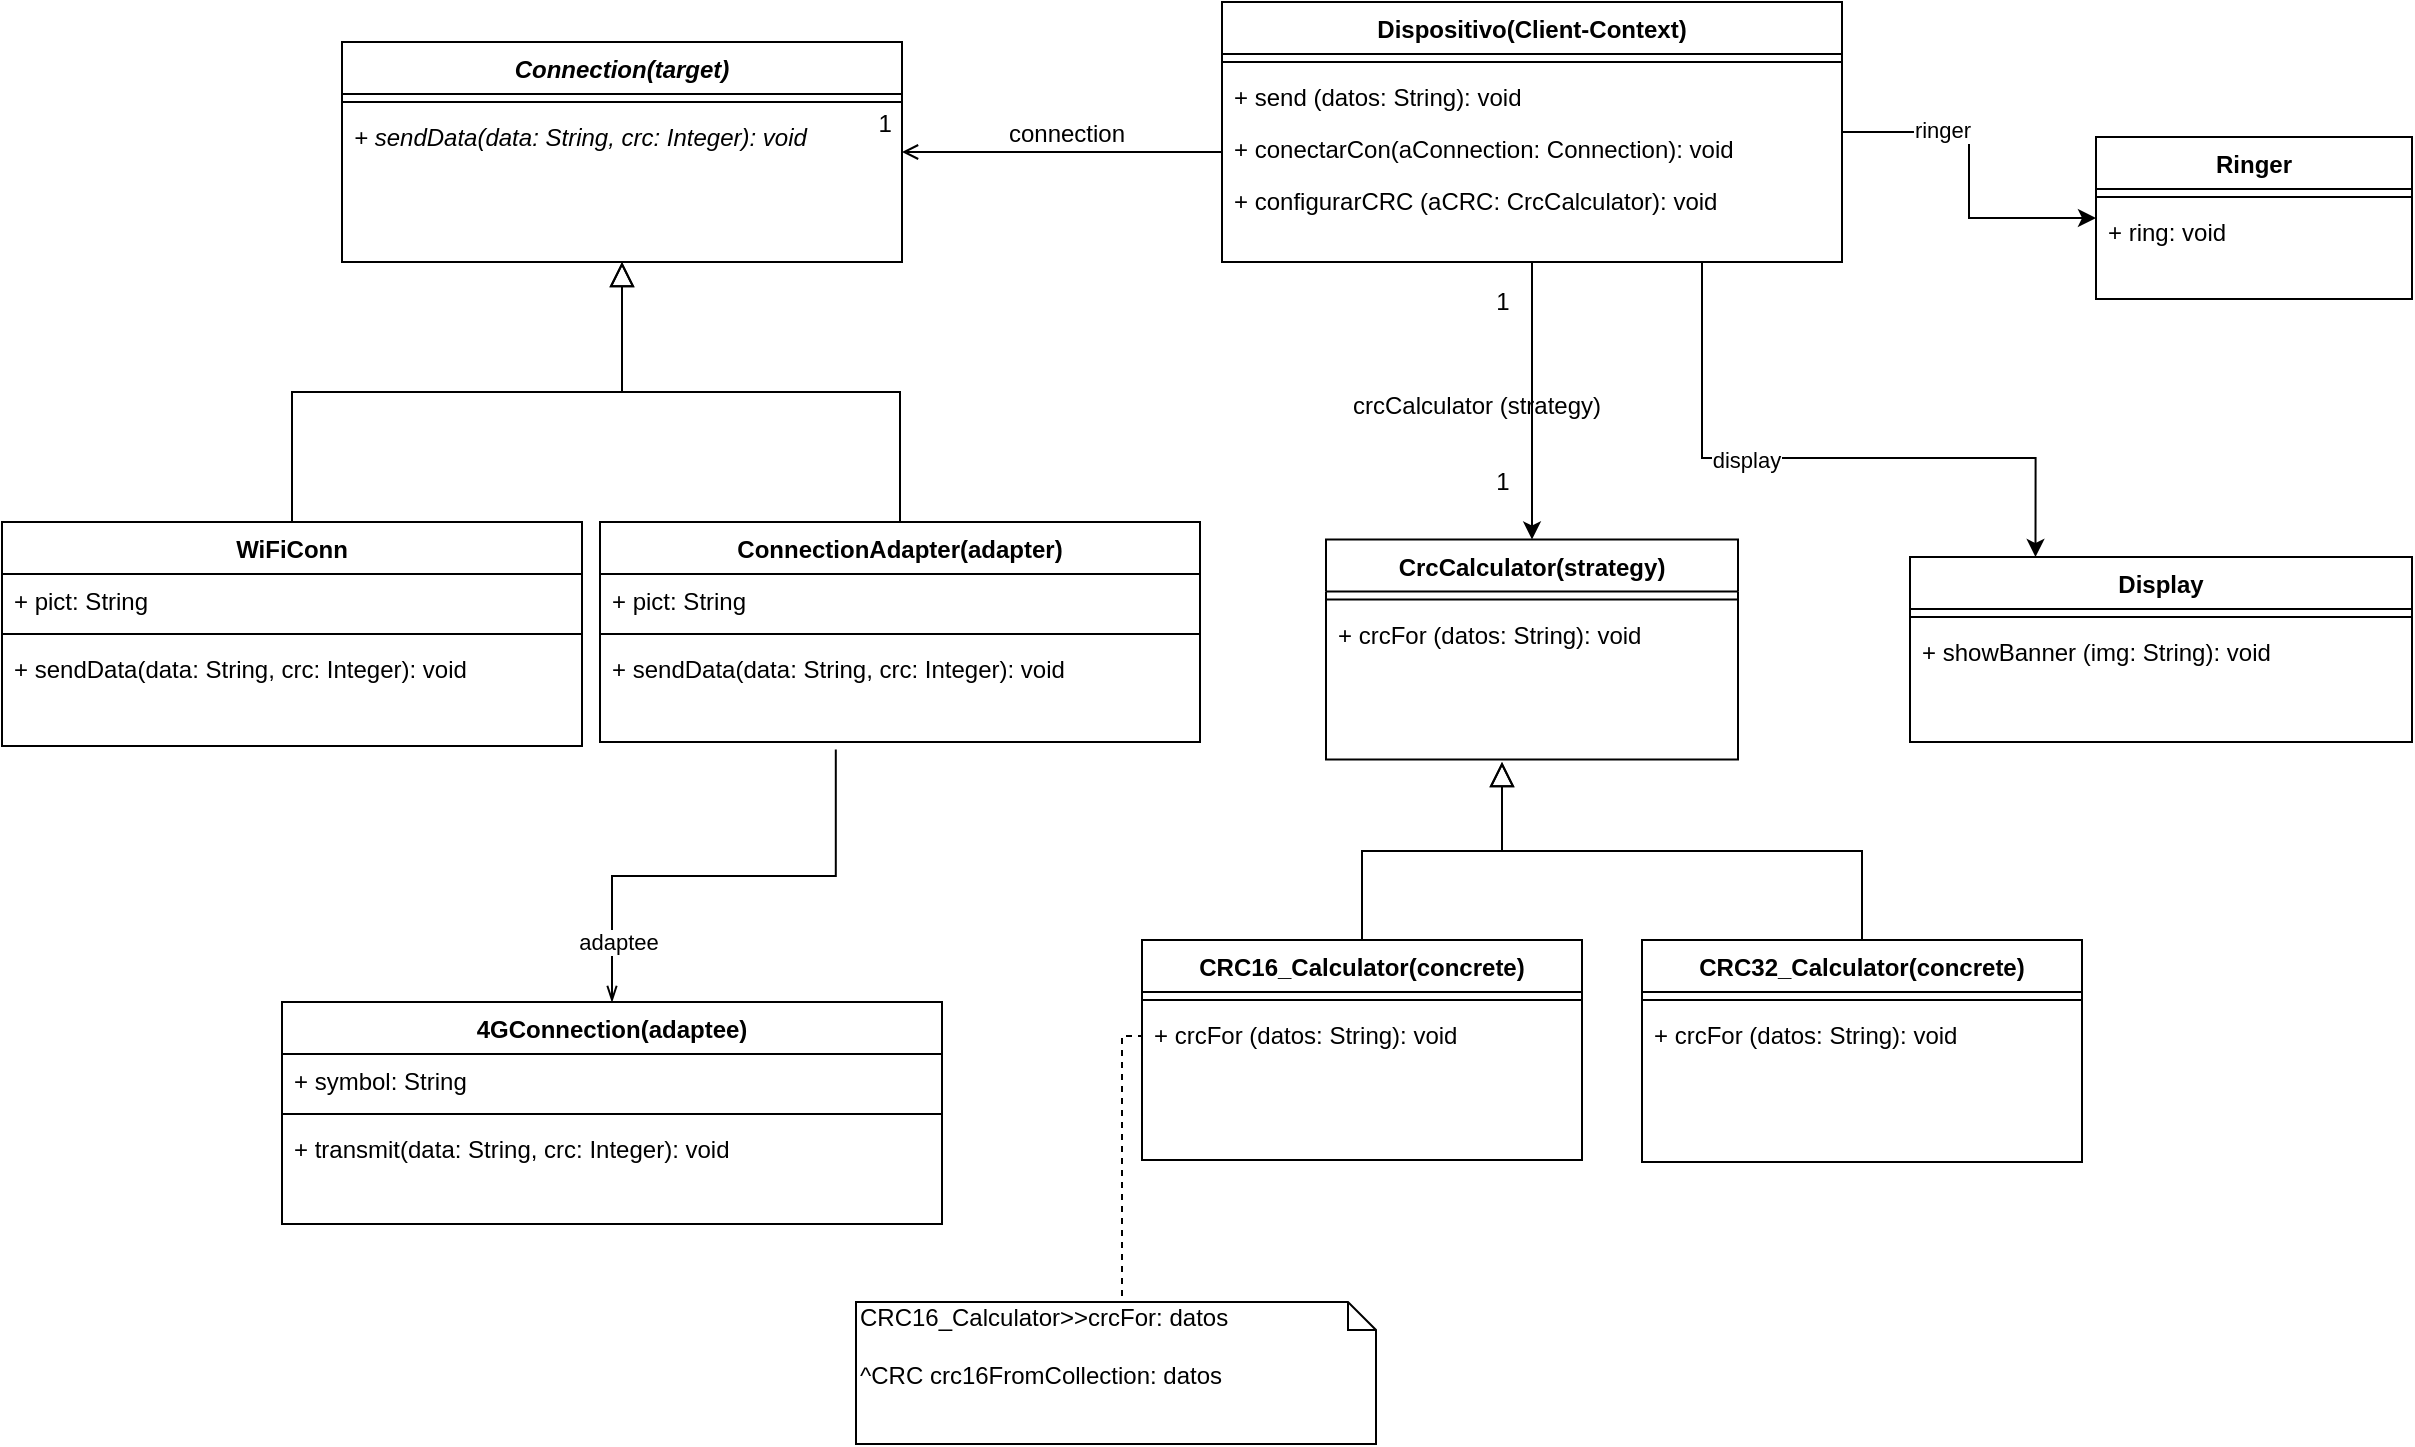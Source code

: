<mxfile version="13.1.14" type="device"><diagram id="C5RBs43oDa-KdzZeNtuy" name="Page-1"><mxGraphModel dx="2321" dy="883" grid="1" gridSize="10" guides="1" tooltips="1" connect="1" arrows="1" fold="1" page="1" pageScale="1" pageWidth="827" pageHeight="1169" math="0" shadow="0"><root><mxCell id="WIyWlLk6GJQsqaUBKTNV-0"/><mxCell id="WIyWlLk6GJQsqaUBKTNV-1" parent="WIyWlLk6GJQsqaUBKTNV-0"/><mxCell id="zkfFHV4jXpPFQw0GAbJ--12" value="" style="endArrow=block;endSize=10;endFill=0;shadow=0;strokeWidth=1;rounded=0;edgeStyle=elbowEdgeStyle;elbow=vertical;" parent="WIyWlLk6GJQsqaUBKTNV-1" source="zkfFHV4jXpPFQw0GAbJ--6" target="zkfFHV4jXpPFQw0GAbJ--0" edge="1"><mxGeometry width="160" relative="1" as="geometry"><mxPoint x="200" y="203" as="sourcePoint"/><mxPoint x="200" y="203" as="targetPoint"/></mxGeometry></mxCell><mxCell id="zkfFHV4jXpPFQw0GAbJ--16" value="" style="endArrow=block;endSize=10;endFill=0;shadow=0;strokeWidth=1;rounded=0;edgeStyle=elbowEdgeStyle;elbow=vertical;" parent="WIyWlLk6GJQsqaUBKTNV-1" source="zkfFHV4jXpPFQw0GAbJ--13" target="zkfFHV4jXpPFQw0GAbJ--0" edge="1"><mxGeometry width="160" relative="1" as="geometry"><mxPoint x="210" y="373" as="sourcePoint"/><mxPoint x="310" y="271" as="targetPoint"/></mxGeometry></mxCell><mxCell id="zkfFHV4jXpPFQw0GAbJ--26" value="" style="endArrow=none;shadow=0;strokeWidth=1;strokeColor=#000000;rounded=0;endFill=0;edgeStyle=elbowEdgeStyle;elbow=vertical;startArrow=open;startFill=0;" parent="WIyWlLk6GJQsqaUBKTNV-1" source="zkfFHV4jXpPFQw0GAbJ--0" target="zkfFHV4jXpPFQw0GAbJ--17" edge="1"><mxGeometry x="0.5" y="41" relative="1" as="geometry"><mxPoint x="380" y="192" as="sourcePoint"/><mxPoint x="540" y="192" as="targetPoint"/><mxPoint x="-40" y="32" as="offset"/></mxGeometry></mxCell><mxCell id="zkfFHV4jXpPFQw0GAbJ--28" value="1" style="resizable=0;align=right;verticalAlign=bottom;labelBackgroundColor=none;fontSize=12;" parent="zkfFHV4jXpPFQw0GAbJ--26" connectable="0" vertex="1"><mxGeometry x="1" relative="1" as="geometry"><mxPoint x="-163.53" y="-5.35" as="offset"/></mxGeometry></mxCell><mxCell id="zkfFHV4jXpPFQw0GAbJ--29" value="connection" style="text;html=1;resizable=0;points=[];;align=center;verticalAlign=middle;labelBackgroundColor=none;rounded=0;shadow=0;strokeWidth=1;fontSize=12;" parent="zkfFHV4jXpPFQw0GAbJ--26" vertex="1" connectable="0"><mxGeometry x="0.5" y="49" relative="1" as="geometry"><mxPoint x="-38" y="40" as="offset"/></mxGeometry></mxCell><mxCell id="zkfFHV4jXpPFQw0GAbJ--0" value="Connection(target)" style="swimlane;fontStyle=3;align=center;verticalAlign=top;childLayout=stackLayout;horizontal=1;startSize=26;horizontalStack=0;resizeParent=1;resizeLast=0;collapsible=1;marginBottom=0;rounded=0;shadow=0;strokeWidth=1;" parent="WIyWlLk6GJQsqaUBKTNV-1" vertex="1"><mxGeometry x="-50" y="80" width="280" height="110" as="geometry"><mxRectangle x="230" y="140" width="160" height="26" as="alternateBounds"/></mxGeometry></mxCell><mxCell id="zkfFHV4jXpPFQw0GAbJ--4" value="" style="line;html=1;strokeWidth=1;align=left;verticalAlign=middle;spacingTop=-1;spacingLeft=3;spacingRight=3;rotatable=0;labelPosition=right;points=[];portConstraint=eastwest;" parent="zkfFHV4jXpPFQw0GAbJ--0" vertex="1"><mxGeometry y="26" width="280" height="8" as="geometry"/></mxCell><mxCell id="zkfFHV4jXpPFQw0GAbJ--5" value="+ sendData(data: String, crc: Integer): void" style="text;align=left;verticalAlign=top;spacingLeft=4;spacingRight=4;overflow=hidden;rotatable=0;points=[[0,0.5],[1,0.5]];portConstraint=eastwest;fontStyle=2" parent="zkfFHV4jXpPFQw0GAbJ--0" vertex="1"><mxGeometry y="34" width="280" height="26" as="geometry"/></mxCell><mxCell id="XzguR6yuQ1tCQ-82sQAa-6" value="" style="edgeStyle=orthogonalEdgeStyle;rounded=0;orthogonalLoop=1;jettySize=auto;html=1;" parent="WIyWlLk6GJQsqaUBKTNV-1" source="zkfFHV4jXpPFQw0GAbJ--17" target="XzguR6yuQ1tCQ-82sQAa-3" edge="1"><mxGeometry relative="1" as="geometry"/></mxCell><mxCell id="XzguR6yuQ1tCQ-82sQAa-39" value="ringer" style="edgeLabel;html=1;align=center;verticalAlign=middle;resizable=0;points=[];" parent="XzguR6yuQ1tCQ-82sQAa-6" vertex="1" connectable="0"><mxGeometry x="-0.42" y="1" relative="1" as="geometry"><mxPoint as="offset"/></mxGeometry></mxCell><mxCell id="XzguR6yuQ1tCQ-82sQAa-12" style="edgeStyle=orthogonalEdgeStyle;rounded=0;orthogonalLoop=1;jettySize=auto;html=1;entryX=0.25;entryY=0;entryDx=0;entryDy=0;" parent="WIyWlLk6GJQsqaUBKTNV-1" source="zkfFHV4jXpPFQw0GAbJ--17" target="XzguR6yuQ1tCQ-82sQAa-9" edge="1"><mxGeometry relative="1" as="geometry"><mxPoint x="770" y="288" as="targetPoint"/><Array as="points"><mxPoint x="630" y="288"/><mxPoint x="797" y="288"/></Array></mxGeometry></mxCell><mxCell id="XzguR6yuQ1tCQ-82sQAa-13" value="display" style="edgeLabel;html=1;align=center;verticalAlign=middle;resizable=0;points=[];" parent="XzguR6yuQ1tCQ-82sQAa-12" vertex="1" connectable="0"><mxGeometry x="-0.236" y="-1" relative="1" as="geometry"><mxPoint as="offset"/></mxGeometry></mxCell><mxCell id="XzguR6yuQ1tCQ-82sQAa-23" value="" style="edgeStyle=orthogonalEdgeStyle;rounded=0;orthogonalLoop=1;jettySize=auto;html=1;" parent="WIyWlLk6GJQsqaUBKTNV-1" source="zkfFHV4jXpPFQw0GAbJ--17" target="XzguR6yuQ1tCQ-82sQAa-20" edge="1"><mxGeometry relative="1" as="geometry"/></mxCell><mxCell id="XzguR6yuQ1tCQ-82sQAa-3" value="Ringer" style="swimlane;fontStyle=1;align=center;verticalAlign=top;childLayout=stackLayout;horizontal=1;startSize=26;horizontalStack=0;resizeParent=1;resizeLast=0;collapsible=1;marginBottom=0;rounded=0;shadow=0;strokeWidth=1;" parent="WIyWlLk6GJQsqaUBKTNV-1" vertex="1"><mxGeometry x="827" y="127.5" width="158" height="81" as="geometry"><mxRectangle x="550" y="140" width="160" height="26" as="alternateBounds"/></mxGeometry></mxCell><mxCell id="XzguR6yuQ1tCQ-82sQAa-5" value="" style="line;html=1;strokeWidth=1;align=left;verticalAlign=middle;spacingTop=-1;spacingLeft=3;spacingRight=3;rotatable=0;labelPosition=right;points=[];portConstraint=eastwest;" parent="XzguR6yuQ1tCQ-82sQAa-3" vertex="1"><mxGeometry y="26" width="158" height="8" as="geometry"/></mxCell><mxCell id="XzguR6yuQ1tCQ-82sQAa-8" value="+ ring: void" style="text;strokeColor=none;fillColor=none;align=left;verticalAlign=top;spacingLeft=4;spacingRight=4;overflow=hidden;rotatable=0;points=[[0,0.5],[1,0.5]];portConstraint=eastwest;" parent="XzguR6yuQ1tCQ-82sQAa-3" vertex="1"><mxGeometry y="34" width="158" height="26" as="geometry"/></mxCell><mxCell id="zkfFHV4jXpPFQw0GAbJ--6" value="WiFiConn" style="swimlane;fontStyle=1;align=center;verticalAlign=top;childLayout=stackLayout;horizontal=1;startSize=26;horizontalStack=0;resizeParent=1;resizeLast=0;collapsible=1;marginBottom=0;rounded=0;shadow=0;strokeWidth=1;" parent="WIyWlLk6GJQsqaUBKTNV-1" vertex="1"><mxGeometry x="-220" y="320" width="290" height="112" as="geometry"><mxRectangle x="130" y="380" width="160" height="26" as="alternateBounds"/></mxGeometry></mxCell><mxCell id="zkfFHV4jXpPFQw0GAbJ--7" value="+ pict: String" style="text;align=left;verticalAlign=top;spacingLeft=4;spacingRight=4;overflow=hidden;rotatable=0;points=[[0,0.5],[1,0.5]];portConstraint=eastwest;" parent="zkfFHV4jXpPFQw0GAbJ--6" vertex="1"><mxGeometry y="26" width="290" height="26" as="geometry"/></mxCell><mxCell id="zkfFHV4jXpPFQw0GAbJ--9" value="" style="line;html=1;strokeWidth=1;align=left;verticalAlign=middle;spacingTop=-1;spacingLeft=3;spacingRight=3;rotatable=0;labelPosition=right;points=[];portConstraint=eastwest;" parent="zkfFHV4jXpPFQw0GAbJ--6" vertex="1"><mxGeometry y="52" width="290" height="8" as="geometry"/></mxCell><mxCell id="XzguR6yuQ1tCQ-82sQAa-16" value="+ sendData(data: String, crc: Integer): void" style="text;align=left;verticalAlign=top;spacingLeft=4;spacingRight=4;overflow=hidden;rotatable=0;points=[[0,0.5],[1,0.5]];portConstraint=eastwest;" parent="zkfFHV4jXpPFQw0GAbJ--6" vertex="1"><mxGeometry y="60" width="290" height="26" as="geometry"/></mxCell><mxCell id="zkfFHV4jXpPFQw0GAbJ--13" value="ConnectionAdapter(adapter)" style="swimlane;fontStyle=1;align=center;verticalAlign=top;childLayout=stackLayout;horizontal=1;startSize=26;horizontalStack=0;resizeParent=1;resizeLast=0;collapsible=1;marginBottom=0;rounded=0;shadow=0;strokeWidth=1;" parent="WIyWlLk6GJQsqaUBKTNV-1" vertex="1"><mxGeometry x="79" y="320" width="300" height="110" as="geometry"><mxRectangle x="340" y="380" width="170" height="26" as="alternateBounds"/></mxGeometry></mxCell><mxCell id="XzguR6yuQ1tCQ-82sQAa-18" value="+ pict: String" style="text;align=left;verticalAlign=top;spacingLeft=4;spacingRight=4;overflow=hidden;rotatable=0;points=[[0,0.5],[1,0.5]];portConstraint=eastwest;" parent="zkfFHV4jXpPFQw0GAbJ--13" vertex="1"><mxGeometry y="26" width="300" height="26" as="geometry"/></mxCell><mxCell id="zkfFHV4jXpPFQw0GAbJ--15" value="" style="line;html=1;strokeWidth=1;align=left;verticalAlign=middle;spacingTop=-1;spacingLeft=3;spacingRight=3;rotatable=0;labelPosition=right;points=[];portConstraint=eastwest;" parent="zkfFHV4jXpPFQw0GAbJ--13" vertex="1"><mxGeometry y="52" width="300" height="8" as="geometry"/></mxCell><mxCell id="XzguR6yuQ1tCQ-82sQAa-17" value="+ sendData(data: String, crc: Integer): void" style="text;align=left;verticalAlign=top;spacingLeft=4;spacingRight=4;overflow=hidden;rotatable=0;points=[[0,0.5],[1,0.5]];portConstraint=eastwest;" parent="zkfFHV4jXpPFQw0GAbJ--13" vertex="1"><mxGeometry y="60" width="300" height="50" as="geometry"/></mxCell><mxCell id="XzguR6yuQ1tCQ-82sQAa-9" value="Display" style="swimlane;fontStyle=1;align=center;verticalAlign=top;childLayout=stackLayout;horizontal=1;startSize=26;horizontalStack=0;resizeParent=1;resizeLast=0;collapsible=1;marginBottom=0;rounded=0;shadow=0;strokeWidth=1;" parent="WIyWlLk6GJQsqaUBKTNV-1" vertex="1"><mxGeometry x="734" y="337.5" width="251" height="92.5" as="geometry"><mxRectangle x="550" y="140" width="160" height="26" as="alternateBounds"/></mxGeometry></mxCell><mxCell id="XzguR6yuQ1tCQ-82sQAa-10" value="" style="line;html=1;strokeWidth=1;align=left;verticalAlign=middle;spacingTop=-1;spacingLeft=3;spacingRight=3;rotatable=0;labelPosition=right;points=[];portConstraint=eastwest;" parent="XzguR6yuQ1tCQ-82sQAa-9" vertex="1"><mxGeometry y="26" width="251" height="8" as="geometry"/></mxCell><mxCell id="XzguR6yuQ1tCQ-82sQAa-11" value="+ showBanner (img: String): void" style="text;strokeColor=none;fillColor=none;align=left;verticalAlign=top;spacingLeft=4;spacingRight=4;overflow=hidden;rotatable=0;points=[[0,0.5],[1,0.5]];portConstraint=eastwest;" parent="XzguR6yuQ1tCQ-82sQAa-9" vertex="1"><mxGeometry y="34" width="251" height="26" as="geometry"/></mxCell><mxCell id="XzguR6yuQ1tCQ-82sQAa-28" value="crcCalculator (strategy)" style="text;html=1;align=center;verticalAlign=middle;resizable=0;points=[];autosize=1;" parent="WIyWlLk6GJQsqaUBKTNV-1" vertex="1"><mxGeometry x="437" y="252" width="160" height="20" as="geometry"/></mxCell><mxCell id="XzguR6yuQ1tCQ-82sQAa-29" value="1" style="text;html=1;align=center;verticalAlign=middle;resizable=0;points=[];autosize=1;" parent="WIyWlLk6GJQsqaUBKTNV-1" vertex="1"><mxGeometry x="520" y="200" width="20" height="20" as="geometry"/></mxCell><mxCell id="XzguR6yuQ1tCQ-82sQAa-30" value="1" style="text;html=1;align=center;verticalAlign=middle;resizable=0;points=[];autosize=1;" parent="WIyWlLk6GJQsqaUBKTNV-1" vertex="1"><mxGeometry x="520" y="290" width="20" height="20" as="geometry"/></mxCell><mxCell id="XzguR6yuQ1tCQ-82sQAa-47" value="" style="edgeStyle=elbowEdgeStyle;rounded=0;orthogonalLoop=1;jettySize=auto;elbow=vertical;html=1;endArrow=block;endFill=0;endSize=10;" parent="WIyWlLk6GJQsqaUBKTNV-1" source="XzguR6yuQ1tCQ-82sQAa-34" edge="1"><mxGeometry relative="1" as="geometry"><mxPoint x="530" y="440" as="targetPoint"/></mxGeometry></mxCell><mxCell id="XzguR6yuQ1tCQ-82sQAa-43" value="" style="edgeStyle=elbowEdgeStyle;rounded=0;orthogonalLoop=1;jettySize=auto;html=1;elbow=vertical;endArrow=block;endFill=0;endSize=10;" parent="WIyWlLk6GJQsqaUBKTNV-1" source="XzguR6yuQ1tCQ-82sQAa-31" edge="1"><mxGeometry relative="1" as="geometry"><mxPoint x="530" y="440" as="targetPoint"/></mxGeometry></mxCell><mxCell id="XzguR6yuQ1tCQ-82sQAa-49" value="&lt;div&gt;CRC16_Calculator&amp;gt;&amp;gt;crcFor: datos&lt;/div&gt;&lt;div&gt;&lt;br&gt;&lt;/div&gt;&lt;div&gt;^CRC crc16FromCollection: datos&lt;br&gt;&lt;/div&gt;" style="shape=note;whiteSpace=wrap;html=1;size=14;verticalAlign=top;align=left;spacingTop=-6;" parent="WIyWlLk6GJQsqaUBKTNV-1" vertex="1"><mxGeometry x="207" y="710" width="260" height="71" as="geometry"/></mxCell><mxCell id="XzguR6yuQ1tCQ-82sQAa-51" style="edgeStyle=elbowEdgeStyle;rounded=0;orthogonalLoop=1;jettySize=auto;elbow=vertical;html=1;startArrow=none;startFill=0;endArrow=none;endFill=0;endSize=10;dashed=1;exitX=0;exitY=0.5;exitDx=0;exitDy=0;" parent="WIyWlLk6GJQsqaUBKTNV-1" source="XzguR6yuQ1tCQ-82sQAa-33" target="XzguR6yuQ1tCQ-82sQAa-49" edge="1"><mxGeometry relative="1" as="geometry"><Array as="points"><mxPoint x="340" y="577"/></Array></mxGeometry></mxCell><mxCell id="zkfFHV4jXpPFQw0GAbJ--17" value="Dispositivo(Client-Context)" style="swimlane;fontStyle=1;align=center;verticalAlign=top;childLayout=stackLayout;horizontal=1;startSize=26;horizontalStack=0;resizeParent=1;resizeLast=0;collapsible=1;marginBottom=0;rounded=0;shadow=0;strokeWidth=1;" parent="WIyWlLk6GJQsqaUBKTNV-1" vertex="1"><mxGeometry x="390" y="60" width="310" height="130" as="geometry"><mxRectangle x="550" y="140" width="160" height="26" as="alternateBounds"/></mxGeometry></mxCell><mxCell id="zkfFHV4jXpPFQw0GAbJ--23" value="" style="line;html=1;strokeWidth=1;align=left;verticalAlign=middle;spacingTop=-1;spacingLeft=3;spacingRight=3;rotatable=0;labelPosition=right;points=[];portConstraint=eastwest;" parent="zkfFHV4jXpPFQw0GAbJ--17" vertex="1"><mxGeometry y="26" width="310" height="8" as="geometry"/></mxCell><mxCell id="XzguR6yuQ1tCQ-82sQAa-14" value="+ send (datos: String): void" style="text;strokeColor=none;fillColor=none;align=left;verticalAlign=top;spacingLeft=4;spacingRight=4;overflow=hidden;rotatable=0;points=[[0,0.5],[1,0.5]];portConstraint=eastwest;" parent="zkfFHV4jXpPFQw0GAbJ--17" vertex="1"><mxGeometry y="34" width="310" height="26" as="geometry"/></mxCell><mxCell id="XzguR6yuQ1tCQ-82sQAa-52" value="+ conectarCon(aConnection: Connection): void" style="text;strokeColor=none;fillColor=none;align=left;verticalAlign=top;spacingLeft=4;spacingRight=4;overflow=hidden;rotatable=0;points=[[0,0.5],[1,0.5]];portConstraint=eastwest;" parent="zkfFHV4jXpPFQw0GAbJ--17" vertex="1"><mxGeometry y="60" width="310" height="26" as="geometry"/></mxCell><mxCell id="yhIyKOihExyEIYEY8r0d-0" value="+ configurarCRC (aCRC: CrcCalculator): void" style="text;strokeColor=none;fillColor=none;align=left;verticalAlign=top;spacingLeft=4;spacingRight=4;overflow=hidden;rotatable=0;points=[[0,0.5],[1,0.5]];portConstraint=eastwest;" vertex="1" parent="zkfFHV4jXpPFQw0GAbJ--17"><mxGeometry y="86" width="310" height="26" as="geometry"/></mxCell><mxCell id="XzguR6yuQ1tCQ-82sQAa-34" value="CRC32_Calculator(concrete)" style="swimlane;fontStyle=1;align=center;verticalAlign=top;childLayout=stackLayout;horizontal=1;startSize=26;horizontalStack=0;resizeParent=1;resizeLast=0;collapsible=1;marginBottom=0;rounded=0;shadow=0;strokeWidth=1;" parent="WIyWlLk6GJQsqaUBKTNV-1" vertex="1"><mxGeometry x="600" y="529" width="220" height="111" as="geometry"><mxRectangle x="550" y="140" width="160" height="26" as="alternateBounds"/></mxGeometry></mxCell><mxCell id="XzguR6yuQ1tCQ-82sQAa-35" value="" style="line;html=1;strokeWidth=1;align=left;verticalAlign=middle;spacingTop=-1;spacingLeft=3;spacingRight=3;rotatable=0;labelPosition=right;points=[];portConstraint=eastwest;" parent="XzguR6yuQ1tCQ-82sQAa-34" vertex="1"><mxGeometry y="26" width="220" height="8" as="geometry"/></mxCell><mxCell id="XzguR6yuQ1tCQ-82sQAa-36" value="+ crcFor (datos: String): void" style="text;strokeColor=none;fillColor=none;align=left;verticalAlign=top;spacingLeft=4;spacingRight=4;overflow=hidden;rotatable=0;points=[[0,0.5],[1,0.5]];portConstraint=eastwest;" parent="XzguR6yuQ1tCQ-82sQAa-34" vertex="1"><mxGeometry y="34" width="220" height="26" as="geometry"/></mxCell><mxCell id="XzguR6yuQ1tCQ-82sQAa-57" style="edgeStyle=elbowEdgeStyle;rounded=0;orthogonalLoop=1;jettySize=auto;elbow=vertical;html=1;entryX=0.393;entryY=1.075;entryDx=0;entryDy=0;entryPerimeter=0;startArrow=openThin;startFill=0;endArrow=none;endFill=0;endSize=10;" parent="WIyWlLk6GJQsqaUBKTNV-1" source="XzguR6yuQ1tCQ-82sQAa-53" target="XzguR6yuQ1tCQ-82sQAa-17" edge="1"><mxGeometry relative="1" as="geometry"/></mxCell><mxCell id="XzguR6yuQ1tCQ-82sQAa-58" value="adaptee" style="edgeLabel;html=1;align=center;verticalAlign=middle;resizable=0;points=[];" parent="XzguR6yuQ1tCQ-82sQAa-57" vertex="1" connectable="0"><mxGeometry x="-0.449" y="-33" relative="1" as="geometry"><mxPoint as="offset"/></mxGeometry></mxCell><mxCell id="XzguR6yuQ1tCQ-82sQAa-53" value="4GConnection(adaptee)" style="swimlane;fontStyle=1;align=center;verticalAlign=top;childLayout=stackLayout;horizontal=1;startSize=26;horizontalStack=0;resizeParent=1;resizeLast=0;collapsible=1;marginBottom=0;rounded=0;shadow=0;strokeWidth=1;" parent="WIyWlLk6GJQsqaUBKTNV-1" vertex="1"><mxGeometry x="-80" y="560" width="330" height="111" as="geometry"><mxRectangle x="340" y="380" width="170" height="26" as="alternateBounds"/></mxGeometry></mxCell><mxCell id="XzguR6yuQ1tCQ-82sQAa-54" value="+ symbol: String" style="text;align=left;verticalAlign=top;spacingLeft=4;spacingRight=4;overflow=hidden;rotatable=0;points=[[0,0.5],[1,0.5]];portConstraint=eastwest;" parent="XzguR6yuQ1tCQ-82sQAa-53" vertex="1"><mxGeometry y="26" width="330" height="26" as="geometry"/></mxCell><mxCell id="XzguR6yuQ1tCQ-82sQAa-55" value="" style="line;html=1;strokeWidth=1;align=left;verticalAlign=middle;spacingTop=-1;spacingLeft=3;spacingRight=3;rotatable=0;labelPosition=right;points=[];portConstraint=eastwest;" parent="XzguR6yuQ1tCQ-82sQAa-53" vertex="1"><mxGeometry y="52" width="330" height="8" as="geometry"/></mxCell><mxCell id="XzguR6yuQ1tCQ-82sQAa-56" value="+ transmit(data: String, crc: Integer): void" style="text;align=left;verticalAlign=top;spacingLeft=4;spacingRight=4;overflow=hidden;rotatable=0;points=[[0,0.5],[1,0.5]];portConstraint=eastwest;" parent="XzguR6yuQ1tCQ-82sQAa-53" vertex="1"><mxGeometry y="60" width="330" height="46" as="geometry"/></mxCell><mxCell id="XzguR6yuQ1tCQ-82sQAa-20" value="CrcCalculator(strategy)" style="swimlane;fontStyle=1;align=center;verticalAlign=top;childLayout=stackLayout;horizontal=1;startSize=26;horizontalStack=0;resizeParent=1;resizeLast=0;collapsible=1;marginBottom=0;rounded=0;shadow=0;strokeWidth=1;" parent="WIyWlLk6GJQsqaUBKTNV-1" vertex="1"><mxGeometry x="442" y="328.75" width="206" height="110" as="geometry"><mxRectangle x="550" y="140" width="160" height="26" as="alternateBounds"/></mxGeometry></mxCell><mxCell id="XzguR6yuQ1tCQ-82sQAa-21" value="" style="line;html=1;strokeWidth=1;align=left;verticalAlign=middle;spacingTop=-1;spacingLeft=3;spacingRight=3;rotatable=0;labelPosition=right;points=[];portConstraint=eastwest;" parent="XzguR6yuQ1tCQ-82sQAa-20" vertex="1"><mxGeometry y="26" width="206" height="8" as="geometry"/></mxCell><mxCell id="XzguR6yuQ1tCQ-82sQAa-22" value="+ crcFor (datos: String): void" style="text;strokeColor=none;fillColor=none;align=left;verticalAlign=top;spacingLeft=4;spacingRight=4;overflow=hidden;rotatable=0;points=[[0,0.5],[1,0.5]];portConstraint=eastwest;" parent="XzguR6yuQ1tCQ-82sQAa-20" vertex="1"><mxGeometry y="34" width="206" height="26" as="geometry"/></mxCell><mxCell id="XzguR6yuQ1tCQ-82sQAa-31" value="CRC16_Calculator(concrete)" style="swimlane;fontStyle=1;align=center;verticalAlign=top;childLayout=stackLayout;horizontal=1;startSize=26;horizontalStack=0;resizeParent=1;resizeLast=0;collapsible=1;marginBottom=0;rounded=0;shadow=0;strokeWidth=1;" parent="WIyWlLk6GJQsqaUBKTNV-1" vertex="1"><mxGeometry x="350" y="529" width="220" height="110" as="geometry"><mxRectangle x="550" y="140" width="160" height="26" as="alternateBounds"/></mxGeometry></mxCell><mxCell id="XzguR6yuQ1tCQ-82sQAa-32" value="" style="line;html=1;strokeWidth=1;align=left;verticalAlign=middle;spacingTop=-1;spacingLeft=3;spacingRight=3;rotatable=0;labelPosition=right;points=[];portConstraint=eastwest;" parent="XzguR6yuQ1tCQ-82sQAa-31" vertex="1"><mxGeometry y="26" width="220" height="8" as="geometry"/></mxCell><mxCell id="XzguR6yuQ1tCQ-82sQAa-33" value="+ crcFor (datos: String): void" style="text;strokeColor=none;fillColor=none;align=left;verticalAlign=top;spacingLeft=4;spacingRight=4;overflow=hidden;rotatable=0;points=[[0,0.5],[1,0.5]];portConstraint=eastwest;" parent="XzguR6yuQ1tCQ-82sQAa-31" vertex="1"><mxGeometry y="34" width="220" height="26" as="geometry"/></mxCell></root></mxGraphModel></diagram></mxfile>